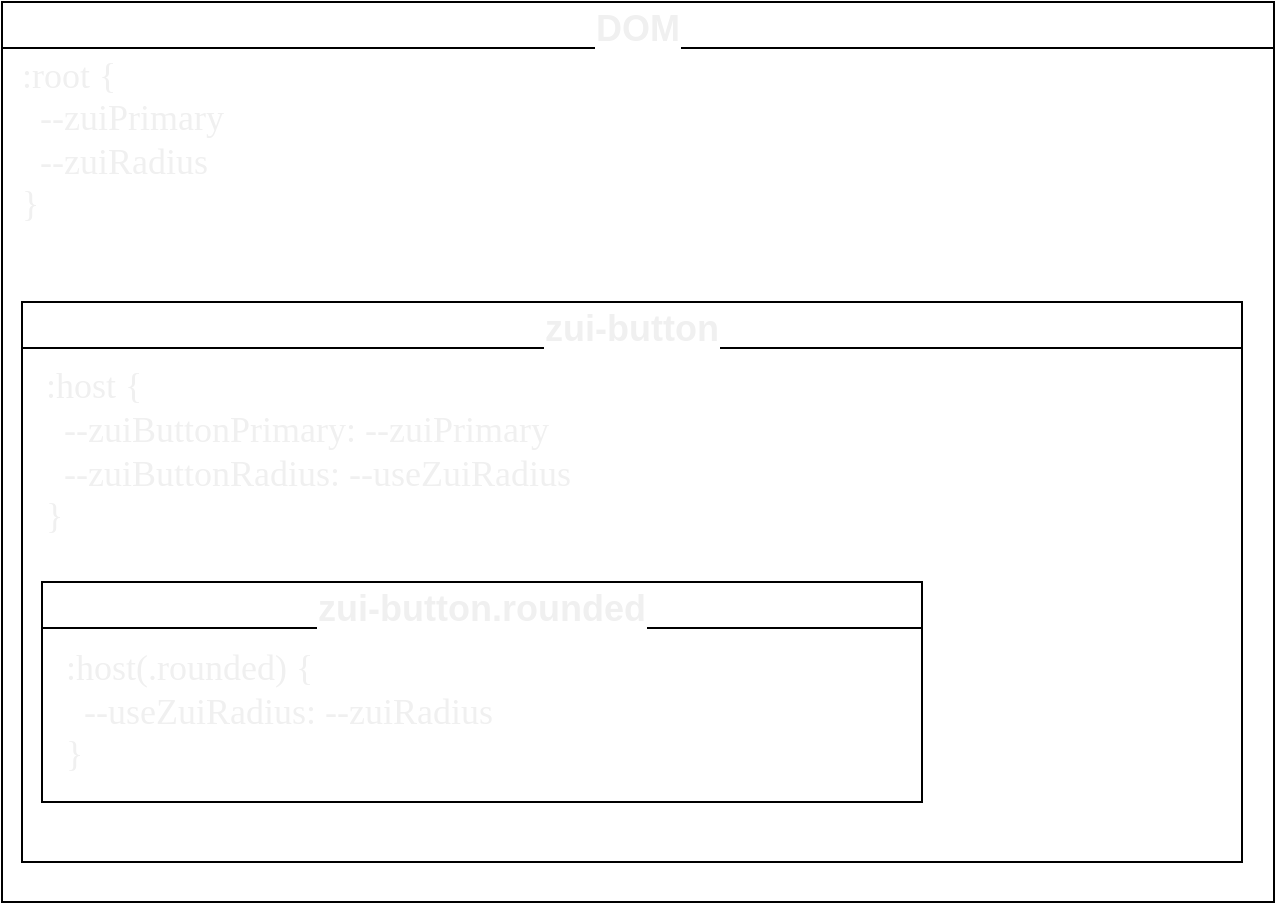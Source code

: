<mxfile>
    <diagram id="t0At_0hw8PF-9Ng9SqfI" name="Page-1">
        <mxGraphModel dx="673" dy="713" grid="1" gridSize="10" guides="1" tooltips="1" connect="1" arrows="1" fold="1" page="1" pageScale="1" pageWidth="827" pageHeight="1169" math="0" shadow="0">
            <root>
                <mxCell id="0"/>
                <mxCell id="1" parent="0"/>
                <mxCell id="5" value="DOM" style="swimlane;fontSize=18;fontColor=#F0F0F0;labelBackgroundColor=default;" vertex="1" parent="1">
                    <mxGeometry x="20" y="40" width="636" height="450" as="geometry">
                        <mxRectangle x="20" y="40" width="190" height="30" as="alternateBounds"/>
                    </mxGeometry>
                </mxCell>
                <mxCell id="3" value="&lt;font face=&quot;Cascadia Code&quot;&gt;:root {&lt;br&gt;&amp;nbsp; --zuiPrimary&lt;br&gt;&amp;nbsp; --zuiRadius&lt;br&gt;}&amp;nbsp;&lt;br&gt;&lt;br&gt;&lt;/font&gt;" style="text;html=1;strokeColor=none;fillColor=none;align=left;verticalAlign=middle;whiteSpace=wrap;rounded=0;fontSize=18;fontColor=#F0F0F0;labelBackgroundColor=default;spacingLeft=0;spacing=0;" vertex="1" parent="5">
                    <mxGeometry x="10" y="50" width="180" height="60" as="geometry"/>
                </mxCell>
                <mxCell id="8" value="zui-button" style="swimlane;labelBackgroundColor=default;fontSize=18;fontColor=#F0F0F0;" vertex="1" parent="5">
                    <mxGeometry x="10" y="150" width="610" height="280" as="geometry"/>
                </mxCell>
                <mxCell id="9" value=":host {&lt;br&gt;&lt;div&gt;&amp;nbsp; --zuiButtonPrimary: --zuiPrimary&lt;/div&gt;&lt;div&gt;&lt;span&gt;&amp;nbsp; --zuiButtonRadius: --useZuiRadius&lt;/span&gt;&lt;/div&gt;&lt;div&gt;&lt;span&gt;}&lt;/span&gt;&lt;/div&gt;" style="text;html=1;align=left;verticalAlign=middle;resizable=0;points=[];autosize=1;strokeColor=none;fillColor=none;fontSize=18;fontColor=#F0F0F0;labelBackgroundColor=default;fontFamily=Cascadia Code;" vertex="1" parent="8">
                    <mxGeometry x="10" y="30" width="380" height="90" as="geometry"/>
                </mxCell>
                <mxCell id="10" value="zui-button.rounded" style="swimlane;labelBackgroundColor=default;fontSize=18;fontColor=#F0F0F0;" vertex="1" parent="8">
                    <mxGeometry x="10" y="140" width="440" height="110" as="geometry"/>
                </mxCell>
                <mxCell id="11" value=":host(.rounded) {&lt;br&gt;&lt;div&gt;&amp;nbsp; --useZuiRadius: --zuiRadius&lt;/div&gt;&lt;div&gt;&lt;span&gt;}&lt;/span&gt;&lt;/div&gt;" style="text;html=1;align=left;verticalAlign=middle;resizable=0;points=[];autosize=1;strokeColor=none;fillColor=none;fontSize=18;fontColor=#F0F0F0;labelBackgroundColor=default;fontFamily=Cascadia Code;" vertex="1" parent="10">
                    <mxGeometry x="10" y="30" width="320" height="70" as="geometry"/>
                </mxCell>
            </root>
        </mxGraphModel>
    </diagram>
</mxfile>